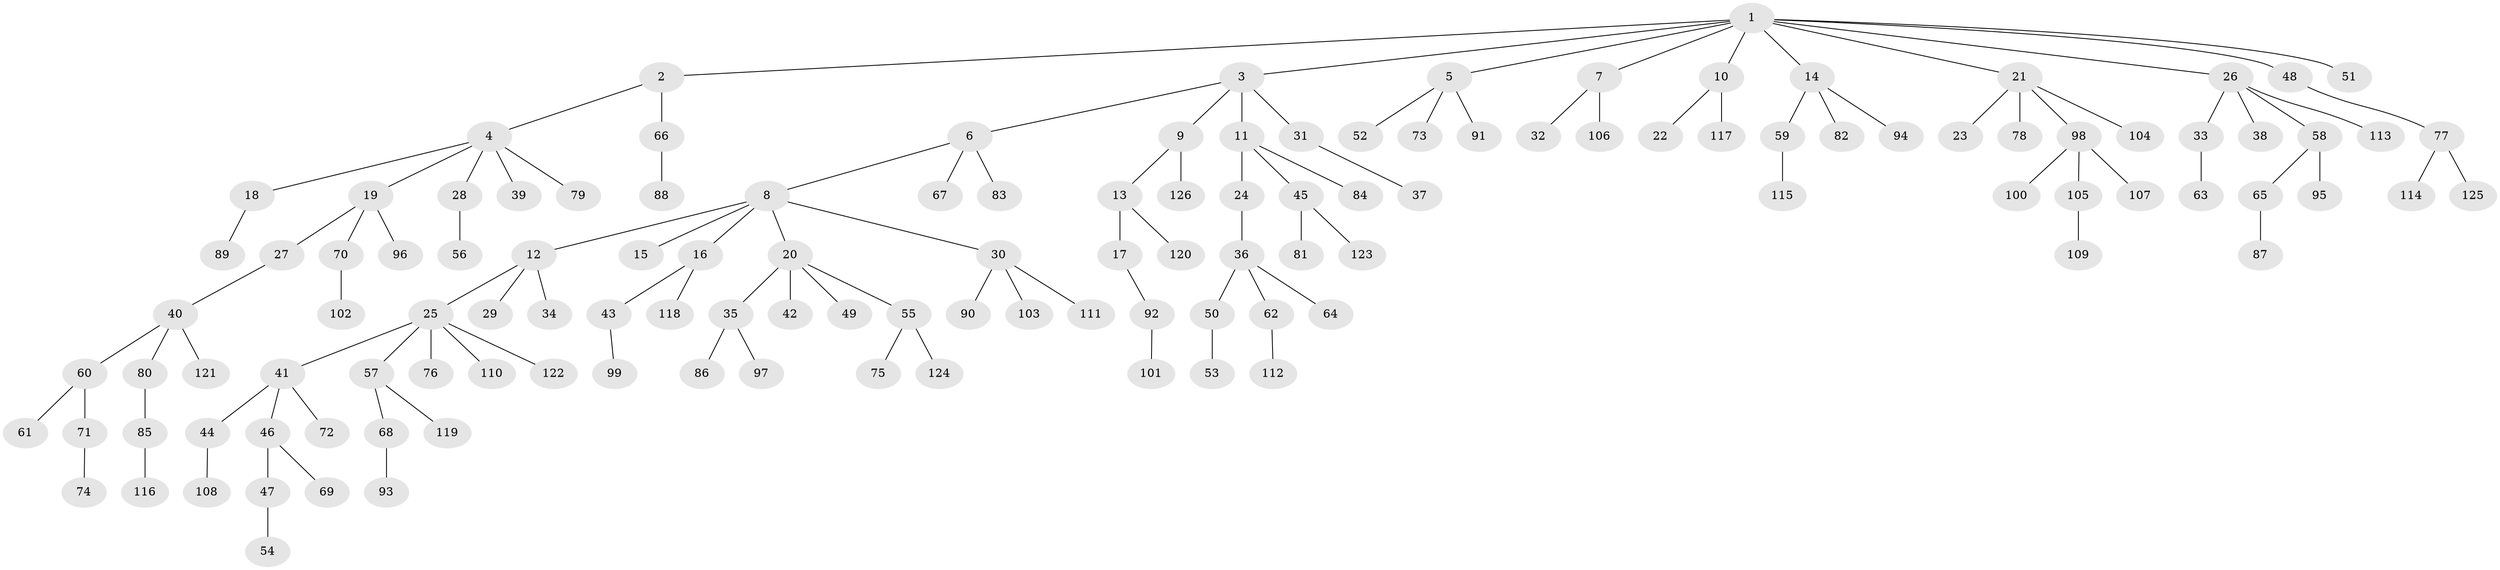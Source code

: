 // Generated by graph-tools (version 1.1) at 2025/53/03/09/25 04:53:42]
// undirected, 126 vertices, 125 edges
graph export_dot {
graph [start="1"]
  node [color=gray90,style=filled];
  1;
  2;
  3;
  4;
  5;
  6;
  7;
  8;
  9;
  10;
  11;
  12;
  13;
  14;
  15;
  16;
  17;
  18;
  19;
  20;
  21;
  22;
  23;
  24;
  25;
  26;
  27;
  28;
  29;
  30;
  31;
  32;
  33;
  34;
  35;
  36;
  37;
  38;
  39;
  40;
  41;
  42;
  43;
  44;
  45;
  46;
  47;
  48;
  49;
  50;
  51;
  52;
  53;
  54;
  55;
  56;
  57;
  58;
  59;
  60;
  61;
  62;
  63;
  64;
  65;
  66;
  67;
  68;
  69;
  70;
  71;
  72;
  73;
  74;
  75;
  76;
  77;
  78;
  79;
  80;
  81;
  82;
  83;
  84;
  85;
  86;
  87;
  88;
  89;
  90;
  91;
  92;
  93;
  94;
  95;
  96;
  97;
  98;
  99;
  100;
  101;
  102;
  103;
  104;
  105;
  106;
  107;
  108;
  109;
  110;
  111;
  112;
  113;
  114;
  115;
  116;
  117;
  118;
  119;
  120;
  121;
  122;
  123;
  124;
  125;
  126;
  1 -- 2;
  1 -- 3;
  1 -- 5;
  1 -- 7;
  1 -- 10;
  1 -- 14;
  1 -- 21;
  1 -- 26;
  1 -- 48;
  1 -- 51;
  2 -- 4;
  2 -- 66;
  3 -- 6;
  3 -- 9;
  3 -- 11;
  3 -- 31;
  4 -- 18;
  4 -- 19;
  4 -- 28;
  4 -- 39;
  4 -- 79;
  5 -- 52;
  5 -- 73;
  5 -- 91;
  6 -- 8;
  6 -- 67;
  6 -- 83;
  7 -- 32;
  7 -- 106;
  8 -- 12;
  8 -- 15;
  8 -- 16;
  8 -- 20;
  8 -- 30;
  9 -- 13;
  9 -- 126;
  10 -- 22;
  10 -- 117;
  11 -- 24;
  11 -- 45;
  11 -- 84;
  12 -- 25;
  12 -- 29;
  12 -- 34;
  13 -- 17;
  13 -- 120;
  14 -- 59;
  14 -- 82;
  14 -- 94;
  16 -- 43;
  16 -- 118;
  17 -- 92;
  18 -- 89;
  19 -- 27;
  19 -- 70;
  19 -- 96;
  20 -- 35;
  20 -- 42;
  20 -- 49;
  20 -- 55;
  21 -- 23;
  21 -- 78;
  21 -- 98;
  21 -- 104;
  24 -- 36;
  25 -- 41;
  25 -- 57;
  25 -- 76;
  25 -- 110;
  25 -- 122;
  26 -- 33;
  26 -- 38;
  26 -- 58;
  26 -- 113;
  27 -- 40;
  28 -- 56;
  30 -- 90;
  30 -- 103;
  30 -- 111;
  31 -- 37;
  33 -- 63;
  35 -- 86;
  35 -- 97;
  36 -- 50;
  36 -- 62;
  36 -- 64;
  40 -- 60;
  40 -- 80;
  40 -- 121;
  41 -- 44;
  41 -- 46;
  41 -- 72;
  43 -- 99;
  44 -- 108;
  45 -- 81;
  45 -- 123;
  46 -- 47;
  46 -- 69;
  47 -- 54;
  48 -- 77;
  50 -- 53;
  55 -- 75;
  55 -- 124;
  57 -- 68;
  57 -- 119;
  58 -- 65;
  58 -- 95;
  59 -- 115;
  60 -- 61;
  60 -- 71;
  62 -- 112;
  65 -- 87;
  66 -- 88;
  68 -- 93;
  70 -- 102;
  71 -- 74;
  77 -- 114;
  77 -- 125;
  80 -- 85;
  85 -- 116;
  92 -- 101;
  98 -- 100;
  98 -- 105;
  98 -- 107;
  105 -- 109;
}
